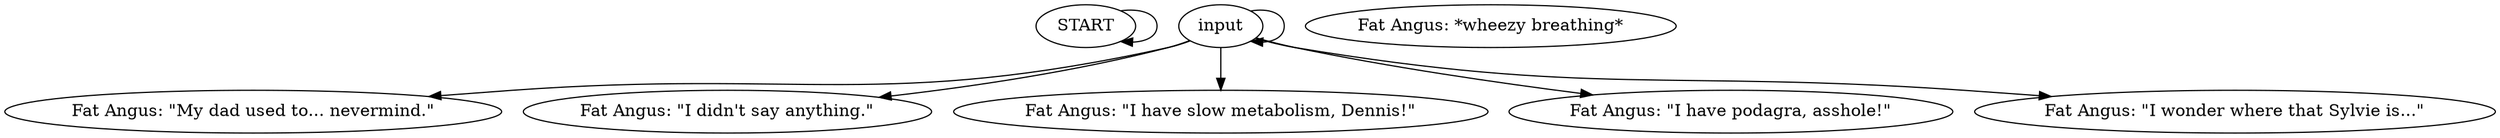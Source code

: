# WHIRLING F1 / ANGUS barks
# Angus barks:
# ==================================================
digraph G {
	  0 [label="START"];
	  1 [label="input"];
	  2 [label="Fat Angus: *wheezy breathing*"];
	  3 [label="Fat Angus: \"My dad used to... nevermind.\""];
	  4 [label="Fat Angus: \"I didn't say anything.\""];
	  5 [label="Fat Angus: \"I have slow metabolism, Dennis!\""];
	  6 [label="Fat Angus: \"I have podagra, asshole!\""];
	  7 [label="Fat Angus: \"I wonder where that Sylvie is...\""];
	  0 -> 0
	  1 -> 1
	  1 -> 3
	  1 -> 4
	  1 -> 5
	  1 -> 6
	  1 -> 7
}

